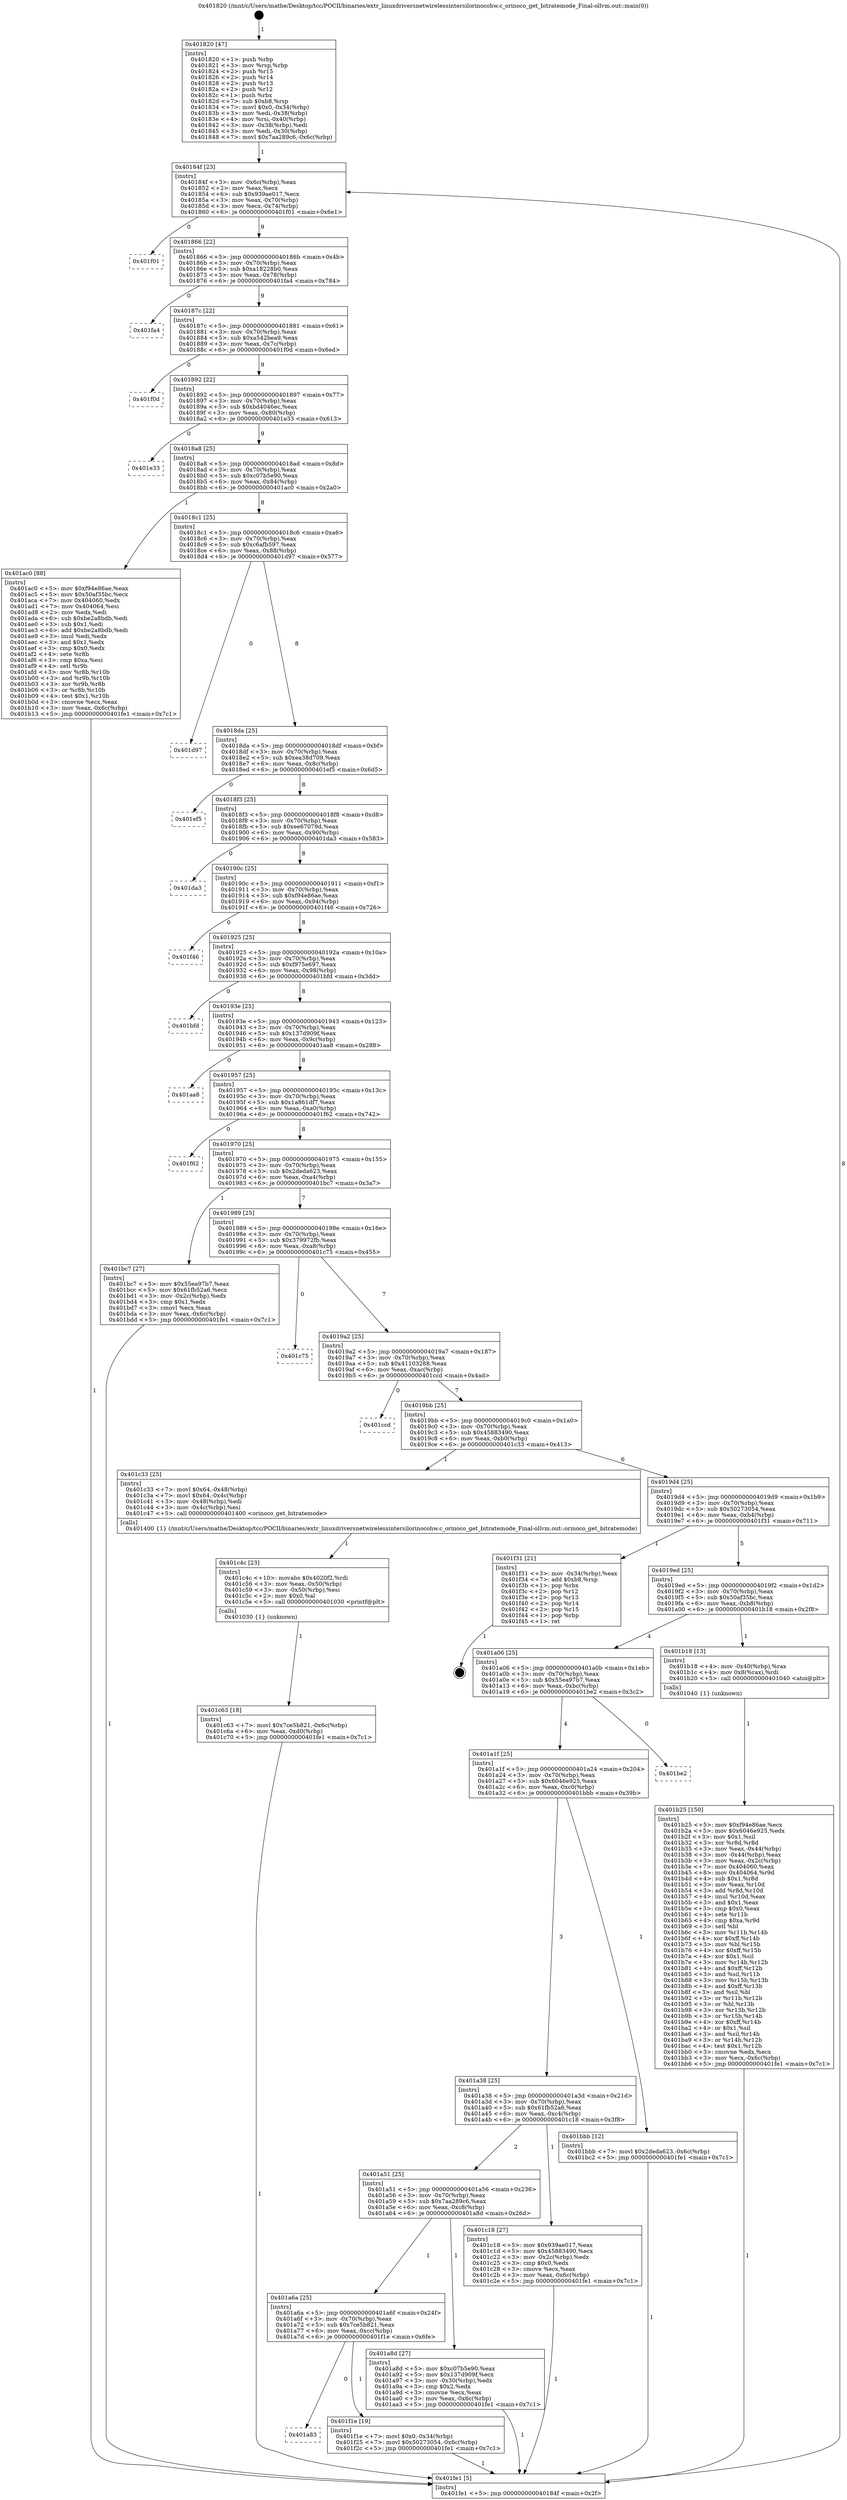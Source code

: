 digraph "0x401820" {
  label = "0x401820 (/mnt/c/Users/mathe/Desktop/tcc/POCII/binaries/extr_linuxdriversnetwirelessintersilorinocohw.c_orinoco_get_bitratemode_Final-ollvm.out::main(0))"
  labelloc = "t"
  node[shape=record]

  Entry [label="",width=0.3,height=0.3,shape=circle,fillcolor=black,style=filled]
  "0x40184f" [label="{
     0x40184f [23]\l
     | [instrs]\l
     &nbsp;&nbsp;0x40184f \<+3\>: mov -0x6c(%rbp),%eax\l
     &nbsp;&nbsp;0x401852 \<+2\>: mov %eax,%ecx\l
     &nbsp;&nbsp;0x401854 \<+6\>: sub $0x939ae017,%ecx\l
     &nbsp;&nbsp;0x40185a \<+3\>: mov %eax,-0x70(%rbp)\l
     &nbsp;&nbsp;0x40185d \<+3\>: mov %ecx,-0x74(%rbp)\l
     &nbsp;&nbsp;0x401860 \<+6\>: je 0000000000401f01 \<main+0x6e1\>\l
  }"]
  "0x401f01" [label="{
     0x401f01\l
  }", style=dashed]
  "0x401866" [label="{
     0x401866 [22]\l
     | [instrs]\l
     &nbsp;&nbsp;0x401866 \<+5\>: jmp 000000000040186b \<main+0x4b\>\l
     &nbsp;&nbsp;0x40186b \<+3\>: mov -0x70(%rbp),%eax\l
     &nbsp;&nbsp;0x40186e \<+5\>: sub $0xa18228b0,%eax\l
     &nbsp;&nbsp;0x401873 \<+3\>: mov %eax,-0x78(%rbp)\l
     &nbsp;&nbsp;0x401876 \<+6\>: je 0000000000401fa4 \<main+0x784\>\l
  }"]
  Exit [label="",width=0.3,height=0.3,shape=circle,fillcolor=black,style=filled,peripheries=2]
  "0x401fa4" [label="{
     0x401fa4\l
  }", style=dashed]
  "0x40187c" [label="{
     0x40187c [22]\l
     | [instrs]\l
     &nbsp;&nbsp;0x40187c \<+5\>: jmp 0000000000401881 \<main+0x61\>\l
     &nbsp;&nbsp;0x401881 \<+3\>: mov -0x70(%rbp),%eax\l
     &nbsp;&nbsp;0x401884 \<+5\>: sub $0xa542bea9,%eax\l
     &nbsp;&nbsp;0x401889 \<+3\>: mov %eax,-0x7c(%rbp)\l
     &nbsp;&nbsp;0x40188c \<+6\>: je 0000000000401f0d \<main+0x6ed\>\l
  }"]
  "0x401a83" [label="{
     0x401a83\l
  }", style=dashed]
  "0x401f0d" [label="{
     0x401f0d\l
  }", style=dashed]
  "0x401892" [label="{
     0x401892 [22]\l
     | [instrs]\l
     &nbsp;&nbsp;0x401892 \<+5\>: jmp 0000000000401897 \<main+0x77\>\l
     &nbsp;&nbsp;0x401897 \<+3\>: mov -0x70(%rbp),%eax\l
     &nbsp;&nbsp;0x40189a \<+5\>: sub $0xbd4046ec,%eax\l
     &nbsp;&nbsp;0x40189f \<+3\>: mov %eax,-0x80(%rbp)\l
     &nbsp;&nbsp;0x4018a2 \<+6\>: je 0000000000401e33 \<main+0x613\>\l
  }"]
  "0x401f1e" [label="{
     0x401f1e [19]\l
     | [instrs]\l
     &nbsp;&nbsp;0x401f1e \<+7\>: movl $0x0,-0x34(%rbp)\l
     &nbsp;&nbsp;0x401f25 \<+7\>: movl $0x50273054,-0x6c(%rbp)\l
     &nbsp;&nbsp;0x401f2c \<+5\>: jmp 0000000000401fe1 \<main+0x7c1\>\l
  }"]
  "0x401e33" [label="{
     0x401e33\l
  }", style=dashed]
  "0x4018a8" [label="{
     0x4018a8 [25]\l
     | [instrs]\l
     &nbsp;&nbsp;0x4018a8 \<+5\>: jmp 00000000004018ad \<main+0x8d\>\l
     &nbsp;&nbsp;0x4018ad \<+3\>: mov -0x70(%rbp),%eax\l
     &nbsp;&nbsp;0x4018b0 \<+5\>: sub $0xc07b5e90,%eax\l
     &nbsp;&nbsp;0x4018b5 \<+6\>: mov %eax,-0x84(%rbp)\l
     &nbsp;&nbsp;0x4018bb \<+6\>: je 0000000000401ac0 \<main+0x2a0\>\l
  }"]
  "0x401c63" [label="{
     0x401c63 [18]\l
     | [instrs]\l
     &nbsp;&nbsp;0x401c63 \<+7\>: movl $0x7ce5b821,-0x6c(%rbp)\l
     &nbsp;&nbsp;0x401c6a \<+6\>: mov %eax,-0xd0(%rbp)\l
     &nbsp;&nbsp;0x401c70 \<+5\>: jmp 0000000000401fe1 \<main+0x7c1\>\l
  }"]
  "0x401ac0" [label="{
     0x401ac0 [88]\l
     | [instrs]\l
     &nbsp;&nbsp;0x401ac0 \<+5\>: mov $0xf94e86ae,%eax\l
     &nbsp;&nbsp;0x401ac5 \<+5\>: mov $0x50af35bc,%ecx\l
     &nbsp;&nbsp;0x401aca \<+7\>: mov 0x404060,%edx\l
     &nbsp;&nbsp;0x401ad1 \<+7\>: mov 0x404064,%esi\l
     &nbsp;&nbsp;0x401ad8 \<+2\>: mov %edx,%edi\l
     &nbsp;&nbsp;0x401ada \<+6\>: sub $0xbe2a8bdb,%edi\l
     &nbsp;&nbsp;0x401ae0 \<+3\>: sub $0x1,%edi\l
     &nbsp;&nbsp;0x401ae3 \<+6\>: add $0xbe2a8bdb,%edi\l
     &nbsp;&nbsp;0x401ae9 \<+3\>: imul %edi,%edx\l
     &nbsp;&nbsp;0x401aec \<+3\>: and $0x1,%edx\l
     &nbsp;&nbsp;0x401aef \<+3\>: cmp $0x0,%edx\l
     &nbsp;&nbsp;0x401af2 \<+4\>: sete %r8b\l
     &nbsp;&nbsp;0x401af6 \<+3\>: cmp $0xa,%esi\l
     &nbsp;&nbsp;0x401af9 \<+4\>: setl %r9b\l
     &nbsp;&nbsp;0x401afd \<+3\>: mov %r8b,%r10b\l
     &nbsp;&nbsp;0x401b00 \<+3\>: and %r9b,%r10b\l
     &nbsp;&nbsp;0x401b03 \<+3\>: xor %r9b,%r8b\l
     &nbsp;&nbsp;0x401b06 \<+3\>: or %r8b,%r10b\l
     &nbsp;&nbsp;0x401b09 \<+4\>: test $0x1,%r10b\l
     &nbsp;&nbsp;0x401b0d \<+3\>: cmovne %ecx,%eax\l
     &nbsp;&nbsp;0x401b10 \<+3\>: mov %eax,-0x6c(%rbp)\l
     &nbsp;&nbsp;0x401b13 \<+5\>: jmp 0000000000401fe1 \<main+0x7c1\>\l
  }"]
  "0x4018c1" [label="{
     0x4018c1 [25]\l
     | [instrs]\l
     &nbsp;&nbsp;0x4018c1 \<+5\>: jmp 00000000004018c6 \<main+0xa6\>\l
     &nbsp;&nbsp;0x4018c6 \<+3\>: mov -0x70(%rbp),%eax\l
     &nbsp;&nbsp;0x4018c9 \<+5\>: sub $0xc6afb597,%eax\l
     &nbsp;&nbsp;0x4018ce \<+6\>: mov %eax,-0x88(%rbp)\l
     &nbsp;&nbsp;0x4018d4 \<+6\>: je 0000000000401d97 \<main+0x577\>\l
  }"]
  "0x401c4c" [label="{
     0x401c4c [23]\l
     | [instrs]\l
     &nbsp;&nbsp;0x401c4c \<+10\>: movabs $0x4020f2,%rdi\l
     &nbsp;&nbsp;0x401c56 \<+3\>: mov %eax,-0x50(%rbp)\l
     &nbsp;&nbsp;0x401c59 \<+3\>: mov -0x50(%rbp),%esi\l
     &nbsp;&nbsp;0x401c5c \<+2\>: mov $0x0,%al\l
     &nbsp;&nbsp;0x401c5e \<+5\>: call 0000000000401030 \<printf@plt\>\l
     | [calls]\l
     &nbsp;&nbsp;0x401030 \{1\} (unknown)\l
  }"]
  "0x401d97" [label="{
     0x401d97\l
  }", style=dashed]
  "0x4018da" [label="{
     0x4018da [25]\l
     | [instrs]\l
     &nbsp;&nbsp;0x4018da \<+5\>: jmp 00000000004018df \<main+0xbf\>\l
     &nbsp;&nbsp;0x4018df \<+3\>: mov -0x70(%rbp),%eax\l
     &nbsp;&nbsp;0x4018e2 \<+5\>: sub $0xea38d709,%eax\l
     &nbsp;&nbsp;0x4018e7 \<+6\>: mov %eax,-0x8c(%rbp)\l
     &nbsp;&nbsp;0x4018ed \<+6\>: je 0000000000401ef5 \<main+0x6d5\>\l
  }"]
  "0x401b25" [label="{
     0x401b25 [150]\l
     | [instrs]\l
     &nbsp;&nbsp;0x401b25 \<+5\>: mov $0xf94e86ae,%ecx\l
     &nbsp;&nbsp;0x401b2a \<+5\>: mov $0x6046e925,%edx\l
     &nbsp;&nbsp;0x401b2f \<+3\>: mov $0x1,%sil\l
     &nbsp;&nbsp;0x401b32 \<+3\>: xor %r8d,%r8d\l
     &nbsp;&nbsp;0x401b35 \<+3\>: mov %eax,-0x44(%rbp)\l
     &nbsp;&nbsp;0x401b38 \<+3\>: mov -0x44(%rbp),%eax\l
     &nbsp;&nbsp;0x401b3b \<+3\>: mov %eax,-0x2c(%rbp)\l
     &nbsp;&nbsp;0x401b3e \<+7\>: mov 0x404060,%eax\l
     &nbsp;&nbsp;0x401b45 \<+8\>: mov 0x404064,%r9d\l
     &nbsp;&nbsp;0x401b4d \<+4\>: sub $0x1,%r8d\l
     &nbsp;&nbsp;0x401b51 \<+3\>: mov %eax,%r10d\l
     &nbsp;&nbsp;0x401b54 \<+3\>: add %r8d,%r10d\l
     &nbsp;&nbsp;0x401b57 \<+4\>: imul %r10d,%eax\l
     &nbsp;&nbsp;0x401b5b \<+3\>: and $0x1,%eax\l
     &nbsp;&nbsp;0x401b5e \<+3\>: cmp $0x0,%eax\l
     &nbsp;&nbsp;0x401b61 \<+4\>: sete %r11b\l
     &nbsp;&nbsp;0x401b65 \<+4\>: cmp $0xa,%r9d\l
     &nbsp;&nbsp;0x401b69 \<+3\>: setl %bl\l
     &nbsp;&nbsp;0x401b6c \<+3\>: mov %r11b,%r14b\l
     &nbsp;&nbsp;0x401b6f \<+4\>: xor $0xff,%r14b\l
     &nbsp;&nbsp;0x401b73 \<+3\>: mov %bl,%r15b\l
     &nbsp;&nbsp;0x401b76 \<+4\>: xor $0xff,%r15b\l
     &nbsp;&nbsp;0x401b7a \<+4\>: xor $0x1,%sil\l
     &nbsp;&nbsp;0x401b7e \<+3\>: mov %r14b,%r12b\l
     &nbsp;&nbsp;0x401b81 \<+4\>: and $0xff,%r12b\l
     &nbsp;&nbsp;0x401b85 \<+3\>: and %sil,%r11b\l
     &nbsp;&nbsp;0x401b88 \<+3\>: mov %r15b,%r13b\l
     &nbsp;&nbsp;0x401b8b \<+4\>: and $0xff,%r13b\l
     &nbsp;&nbsp;0x401b8f \<+3\>: and %sil,%bl\l
     &nbsp;&nbsp;0x401b92 \<+3\>: or %r11b,%r12b\l
     &nbsp;&nbsp;0x401b95 \<+3\>: or %bl,%r13b\l
     &nbsp;&nbsp;0x401b98 \<+3\>: xor %r13b,%r12b\l
     &nbsp;&nbsp;0x401b9b \<+3\>: or %r15b,%r14b\l
     &nbsp;&nbsp;0x401b9e \<+4\>: xor $0xff,%r14b\l
     &nbsp;&nbsp;0x401ba2 \<+4\>: or $0x1,%sil\l
     &nbsp;&nbsp;0x401ba6 \<+3\>: and %sil,%r14b\l
     &nbsp;&nbsp;0x401ba9 \<+3\>: or %r14b,%r12b\l
     &nbsp;&nbsp;0x401bac \<+4\>: test $0x1,%r12b\l
     &nbsp;&nbsp;0x401bb0 \<+3\>: cmovne %edx,%ecx\l
     &nbsp;&nbsp;0x401bb3 \<+3\>: mov %ecx,-0x6c(%rbp)\l
     &nbsp;&nbsp;0x401bb6 \<+5\>: jmp 0000000000401fe1 \<main+0x7c1\>\l
  }"]
  "0x401ef5" [label="{
     0x401ef5\l
  }", style=dashed]
  "0x4018f3" [label="{
     0x4018f3 [25]\l
     | [instrs]\l
     &nbsp;&nbsp;0x4018f3 \<+5\>: jmp 00000000004018f8 \<main+0xd8\>\l
     &nbsp;&nbsp;0x4018f8 \<+3\>: mov -0x70(%rbp),%eax\l
     &nbsp;&nbsp;0x4018fb \<+5\>: sub $0xee67079d,%eax\l
     &nbsp;&nbsp;0x401900 \<+6\>: mov %eax,-0x90(%rbp)\l
     &nbsp;&nbsp;0x401906 \<+6\>: je 0000000000401da3 \<main+0x583\>\l
  }"]
  "0x401820" [label="{
     0x401820 [47]\l
     | [instrs]\l
     &nbsp;&nbsp;0x401820 \<+1\>: push %rbp\l
     &nbsp;&nbsp;0x401821 \<+3\>: mov %rsp,%rbp\l
     &nbsp;&nbsp;0x401824 \<+2\>: push %r15\l
     &nbsp;&nbsp;0x401826 \<+2\>: push %r14\l
     &nbsp;&nbsp;0x401828 \<+2\>: push %r13\l
     &nbsp;&nbsp;0x40182a \<+2\>: push %r12\l
     &nbsp;&nbsp;0x40182c \<+1\>: push %rbx\l
     &nbsp;&nbsp;0x40182d \<+7\>: sub $0xb8,%rsp\l
     &nbsp;&nbsp;0x401834 \<+7\>: movl $0x0,-0x34(%rbp)\l
     &nbsp;&nbsp;0x40183b \<+3\>: mov %edi,-0x38(%rbp)\l
     &nbsp;&nbsp;0x40183e \<+4\>: mov %rsi,-0x40(%rbp)\l
     &nbsp;&nbsp;0x401842 \<+3\>: mov -0x38(%rbp),%edi\l
     &nbsp;&nbsp;0x401845 \<+3\>: mov %edi,-0x30(%rbp)\l
     &nbsp;&nbsp;0x401848 \<+7\>: movl $0x7aa289c6,-0x6c(%rbp)\l
  }"]
  "0x401da3" [label="{
     0x401da3\l
  }", style=dashed]
  "0x40190c" [label="{
     0x40190c [25]\l
     | [instrs]\l
     &nbsp;&nbsp;0x40190c \<+5\>: jmp 0000000000401911 \<main+0xf1\>\l
     &nbsp;&nbsp;0x401911 \<+3\>: mov -0x70(%rbp),%eax\l
     &nbsp;&nbsp;0x401914 \<+5\>: sub $0xf94e86ae,%eax\l
     &nbsp;&nbsp;0x401919 \<+6\>: mov %eax,-0x94(%rbp)\l
     &nbsp;&nbsp;0x40191f \<+6\>: je 0000000000401f46 \<main+0x726\>\l
  }"]
  "0x401fe1" [label="{
     0x401fe1 [5]\l
     | [instrs]\l
     &nbsp;&nbsp;0x401fe1 \<+5\>: jmp 000000000040184f \<main+0x2f\>\l
  }"]
  "0x401f46" [label="{
     0x401f46\l
  }", style=dashed]
  "0x401925" [label="{
     0x401925 [25]\l
     | [instrs]\l
     &nbsp;&nbsp;0x401925 \<+5\>: jmp 000000000040192a \<main+0x10a\>\l
     &nbsp;&nbsp;0x40192a \<+3\>: mov -0x70(%rbp),%eax\l
     &nbsp;&nbsp;0x40192d \<+5\>: sub $0xf975e697,%eax\l
     &nbsp;&nbsp;0x401932 \<+6\>: mov %eax,-0x98(%rbp)\l
     &nbsp;&nbsp;0x401938 \<+6\>: je 0000000000401bfd \<main+0x3dd\>\l
  }"]
  "0x401a6a" [label="{
     0x401a6a [25]\l
     | [instrs]\l
     &nbsp;&nbsp;0x401a6a \<+5\>: jmp 0000000000401a6f \<main+0x24f\>\l
     &nbsp;&nbsp;0x401a6f \<+3\>: mov -0x70(%rbp),%eax\l
     &nbsp;&nbsp;0x401a72 \<+5\>: sub $0x7ce5b821,%eax\l
     &nbsp;&nbsp;0x401a77 \<+6\>: mov %eax,-0xcc(%rbp)\l
     &nbsp;&nbsp;0x401a7d \<+6\>: je 0000000000401f1e \<main+0x6fe\>\l
  }"]
  "0x401bfd" [label="{
     0x401bfd\l
  }", style=dashed]
  "0x40193e" [label="{
     0x40193e [25]\l
     | [instrs]\l
     &nbsp;&nbsp;0x40193e \<+5\>: jmp 0000000000401943 \<main+0x123\>\l
     &nbsp;&nbsp;0x401943 \<+3\>: mov -0x70(%rbp),%eax\l
     &nbsp;&nbsp;0x401946 \<+5\>: sub $0x137d909f,%eax\l
     &nbsp;&nbsp;0x40194b \<+6\>: mov %eax,-0x9c(%rbp)\l
     &nbsp;&nbsp;0x401951 \<+6\>: je 0000000000401aa8 \<main+0x288\>\l
  }"]
  "0x401a8d" [label="{
     0x401a8d [27]\l
     | [instrs]\l
     &nbsp;&nbsp;0x401a8d \<+5\>: mov $0xc07b5e90,%eax\l
     &nbsp;&nbsp;0x401a92 \<+5\>: mov $0x137d909f,%ecx\l
     &nbsp;&nbsp;0x401a97 \<+3\>: mov -0x30(%rbp),%edx\l
     &nbsp;&nbsp;0x401a9a \<+3\>: cmp $0x2,%edx\l
     &nbsp;&nbsp;0x401a9d \<+3\>: cmovne %ecx,%eax\l
     &nbsp;&nbsp;0x401aa0 \<+3\>: mov %eax,-0x6c(%rbp)\l
     &nbsp;&nbsp;0x401aa3 \<+5\>: jmp 0000000000401fe1 \<main+0x7c1\>\l
  }"]
  "0x401aa8" [label="{
     0x401aa8\l
  }", style=dashed]
  "0x401957" [label="{
     0x401957 [25]\l
     | [instrs]\l
     &nbsp;&nbsp;0x401957 \<+5\>: jmp 000000000040195c \<main+0x13c\>\l
     &nbsp;&nbsp;0x40195c \<+3\>: mov -0x70(%rbp),%eax\l
     &nbsp;&nbsp;0x40195f \<+5\>: sub $0x1a861df7,%eax\l
     &nbsp;&nbsp;0x401964 \<+6\>: mov %eax,-0xa0(%rbp)\l
     &nbsp;&nbsp;0x40196a \<+6\>: je 0000000000401f62 \<main+0x742\>\l
  }"]
  "0x401a51" [label="{
     0x401a51 [25]\l
     | [instrs]\l
     &nbsp;&nbsp;0x401a51 \<+5\>: jmp 0000000000401a56 \<main+0x236\>\l
     &nbsp;&nbsp;0x401a56 \<+3\>: mov -0x70(%rbp),%eax\l
     &nbsp;&nbsp;0x401a59 \<+5\>: sub $0x7aa289c6,%eax\l
     &nbsp;&nbsp;0x401a5e \<+6\>: mov %eax,-0xc8(%rbp)\l
     &nbsp;&nbsp;0x401a64 \<+6\>: je 0000000000401a8d \<main+0x26d\>\l
  }"]
  "0x401f62" [label="{
     0x401f62\l
  }", style=dashed]
  "0x401970" [label="{
     0x401970 [25]\l
     | [instrs]\l
     &nbsp;&nbsp;0x401970 \<+5\>: jmp 0000000000401975 \<main+0x155\>\l
     &nbsp;&nbsp;0x401975 \<+3\>: mov -0x70(%rbp),%eax\l
     &nbsp;&nbsp;0x401978 \<+5\>: sub $0x2deda623,%eax\l
     &nbsp;&nbsp;0x40197d \<+6\>: mov %eax,-0xa4(%rbp)\l
     &nbsp;&nbsp;0x401983 \<+6\>: je 0000000000401bc7 \<main+0x3a7\>\l
  }"]
  "0x401c18" [label="{
     0x401c18 [27]\l
     | [instrs]\l
     &nbsp;&nbsp;0x401c18 \<+5\>: mov $0x939ae017,%eax\l
     &nbsp;&nbsp;0x401c1d \<+5\>: mov $0x45883490,%ecx\l
     &nbsp;&nbsp;0x401c22 \<+3\>: mov -0x2c(%rbp),%edx\l
     &nbsp;&nbsp;0x401c25 \<+3\>: cmp $0x0,%edx\l
     &nbsp;&nbsp;0x401c28 \<+3\>: cmove %ecx,%eax\l
     &nbsp;&nbsp;0x401c2b \<+3\>: mov %eax,-0x6c(%rbp)\l
     &nbsp;&nbsp;0x401c2e \<+5\>: jmp 0000000000401fe1 \<main+0x7c1\>\l
  }"]
  "0x401bc7" [label="{
     0x401bc7 [27]\l
     | [instrs]\l
     &nbsp;&nbsp;0x401bc7 \<+5\>: mov $0x55ea97b7,%eax\l
     &nbsp;&nbsp;0x401bcc \<+5\>: mov $0x61fb52a6,%ecx\l
     &nbsp;&nbsp;0x401bd1 \<+3\>: mov -0x2c(%rbp),%edx\l
     &nbsp;&nbsp;0x401bd4 \<+3\>: cmp $0x1,%edx\l
     &nbsp;&nbsp;0x401bd7 \<+3\>: cmovl %ecx,%eax\l
     &nbsp;&nbsp;0x401bda \<+3\>: mov %eax,-0x6c(%rbp)\l
     &nbsp;&nbsp;0x401bdd \<+5\>: jmp 0000000000401fe1 \<main+0x7c1\>\l
  }"]
  "0x401989" [label="{
     0x401989 [25]\l
     | [instrs]\l
     &nbsp;&nbsp;0x401989 \<+5\>: jmp 000000000040198e \<main+0x16e\>\l
     &nbsp;&nbsp;0x40198e \<+3\>: mov -0x70(%rbp),%eax\l
     &nbsp;&nbsp;0x401991 \<+5\>: sub $0x379972fb,%eax\l
     &nbsp;&nbsp;0x401996 \<+6\>: mov %eax,-0xa8(%rbp)\l
     &nbsp;&nbsp;0x40199c \<+6\>: je 0000000000401c75 \<main+0x455\>\l
  }"]
  "0x401a38" [label="{
     0x401a38 [25]\l
     | [instrs]\l
     &nbsp;&nbsp;0x401a38 \<+5\>: jmp 0000000000401a3d \<main+0x21d\>\l
     &nbsp;&nbsp;0x401a3d \<+3\>: mov -0x70(%rbp),%eax\l
     &nbsp;&nbsp;0x401a40 \<+5\>: sub $0x61fb52a6,%eax\l
     &nbsp;&nbsp;0x401a45 \<+6\>: mov %eax,-0xc4(%rbp)\l
     &nbsp;&nbsp;0x401a4b \<+6\>: je 0000000000401c18 \<main+0x3f8\>\l
  }"]
  "0x401c75" [label="{
     0x401c75\l
  }", style=dashed]
  "0x4019a2" [label="{
     0x4019a2 [25]\l
     | [instrs]\l
     &nbsp;&nbsp;0x4019a2 \<+5\>: jmp 00000000004019a7 \<main+0x187\>\l
     &nbsp;&nbsp;0x4019a7 \<+3\>: mov -0x70(%rbp),%eax\l
     &nbsp;&nbsp;0x4019aa \<+5\>: sub $0x41103288,%eax\l
     &nbsp;&nbsp;0x4019af \<+6\>: mov %eax,-0xac(%rbp)\l
     &nbsp;&nbsp;0x4019b5 \<+6\>: je 0000000000401ccd \<main+0x4ad\>\l
  }"]
  "0x401bbb" [label="{
     0x401bbb [12]\l
     | [instrs]\l
     &nbsp;&nbsp;0x401bbb \<+7\>: movl $0x2deda623,-0x6c(%rbp)\l
     &nbsp;&nbsp;0x401bc2 \<+5\>: jmp 0000000000401fe1 \<main+0x7c1\>\l
  }"]
  "0x401ccd" [label="{
     0x401ccd\l
  }", style=dashed]
  "0x4019bb" [label="{
     0x4019bb [25]\l
     | [instrs]\l
     &nbsp;&nbsp;0x4019bb \<+5\>: jmp 00000000004019c0 \<main+0x1a0\>\l
     &nbsp;&nbsp;0x4019c0 \<+3\>: mov -0x70(%rbp),%eax\l
     &nbsp;&nbsp;0x4019c3 \<+5\>: sub $0x45883490,%eax\l
     &nbsp;&nbsp;0x4019c8 \<+6\>: mov %eax,-0xb0(%rbp)\l
     &nbsp;&nbsp;0x4019ce \<+6\>: je 0000000000401c33 \<main+0x413\>\l
  }"]
  "0x401a1f" [label="{
     0x401a1f [25]\l
     | [instrs]\l
     &nbsp;&nbsp;0x401a1f \<+5\>: jmp 0000000000401a24 \<main+0x204\>\l
     &nbsp;&nbsp;0x401a24 \<+3\>: mov -0x70(%rbp),%eax\l
     &nbsp;&nbsp;0x401a27 \<+5\>: sub $0x6046e925,%eax\l
     &nbsp;&nbsp;0x401a2c \<+6\>: mov %eax,-0xc0(%rbp)\l
     &nbsp;&nbsp;0x401a32 \<+6\>: je 0000000000401bbb \<main+0x39b\>\l
  }"]
  "0x401c33" [label="{
     0x401c33 [25]\l
     | [instrs]\l
     &nbsp;&nbsp;0x401c33 \<+7\>: movl $0x64,-0x48(%rbp)\l
     &nbsp;&nbsp;0x401c3a \<+7\>: movl $0x64,-0x4c(%rbp)\l
     &nbsp;&nbsp;0x401c41 \<+3\>: mov -0x48(%rbp),%edi\l
     &nbsp;&nbsp;0x401c44 \<+3\>: mov -0x4c(%rbp),%esi\l
     &nbsp;&nbsp;0x401c47 \<+5\>: call 0000000000401400 \<orinoco_get_bitratemode\>\l
     | [calls]\l
     &nbsp;&nbsp;0x401400 \{1\} (/mnt/c/Users/mathe/Desktop/tcc/POCII/binaries/extr_linuxdriversnetwirelessintersilorinocohw.c_orinoco_get_bitratemode_Final-ollvm.out::orinoco_get_bitratemode)\l
  }"]
  "0x4019d4" [label="{
     0x4019d4 [25]\l
     | [instrs]\l
     &nbsp;&nbsp;0x4019d4 \<+5\>: jmp 00000000004019d9 \<main+0x1b9\>\l
     &nbsp;&nbsp;0x4019d9 \<+3\>: mov -0x70(%rbp),%eax\l
     &nbsp;&nbsp;0x4019dc \<+5\>: sub $0x50273054,%eax\l
     &nbsp;&nbsp;0x4019e1 \<+6\>: mov %eax,-0xb4(%rbp)\l
     &nbsp;&nbsp;0x4019e7 \<+6\>: je 0000000000401f31 \<main+0x711\>\l
  }"]
  "0x401be2" [label="{
     0x401be2\l
  }", style=dashed]
  "0x401f31" [label="{
     0x401f31 [21]\l
     | [instrs]\l
     &nbsp;&nbsp;0x401f31 \<+3\>: mov -0x34(%rbp),%eax\l
     &nbsp;&nbsp;0x401f34 \<+7\>: add $0xb8,%rsp\l
     &nbsp;&nbsp;0x401f3b \<+1\>: pop %rbx\l
     &nbsp;&nbsp;0x401f3c \<+2\>: pop %r12\l
     &nbsp;&nbsp;0x401f3e \<+2\>: pop %r13\l
     &nbsp;&nbsp;0x401f40 \<+2\>: pop %r14\l
     &nbsp;&nbsp;0x401f42 \<+2\>: pop %r15\l
     &nbsp;&nbsp;0x401f44 \<+1\>: pop %rbp\l
     &nbsp;&nbsp;0x401f45 \<+1\>: ret\l
  }"]
  "0x4019ed" [label="{
     0x4019ed [25]\l
     | [instrs]\l
     &nbsp;&nbsp;0x4019ed \<+5\>: jmp 00000000004019f2 \<main+0x1d2\>\l
     &nbsp;&nbsp;0x4019f2 \<+3\>: mov -0x70(%rbp),%eax\l
     &nbsp;&nbsp;0x4019f5 \<+5\>: sub $0x50af35bc,%eax\l
     &nbsp;&nbsp;0x4019fa \<+6\>: mov %eax,-0xb8(%rbp)\l
     &nbsp;&nbsp;0x401a00 \<+6\>: je 0000000000401b18 \<main+0x2f8\>\l
  }"]
  "0x401a06" [label="{
     0x401a06 [25]\l
     | [instrs]\l
     &nbsp;&nbsp;0x401a06 \<+5\>: jmp 0000000000401a0b \<main+0x1eb\>\l
     &nbsp;&nbsp;0x401a0b \<+3\>: mov -0x70(%rbp),%eax\l
     &nbsp;&nbsp;0x401a0e \<+5\>: sub $0x55ea97b7,%eax\l
     &nbsp;&nbsp;0x401a13 \<+6\>: mov %eax,-0xbc(%rbp)\l
     &nbsp;&nbsp;0x401a19 \<+6\>: je 0000000000401be2 \<main+0x3c2\>\l
  }"]
  "0x401b18" [label="{
     0x401b18 [13]\l
     | [instrs]\l
     &nbsp;&nbsp;0x401b18 \<+4\>: mov -0x40(%rbp),%rax\l
     &nbsp;&nbsp;0x401b1c \<+4\>: mov 0x8(%rax),%rdi\l
     &nbsp;&nbsp;0x401b20 \<+5\>: call 0000000000401040 \<atoi@plt\>\l
     | [calls]\l
     &nbsp;&nbsp;0x401040 \{1\} (unknown)\l
  }"]
  Entry -> "0x401820" [label=" 1"]
  "0x40184f" -> "0x401f01" [label=" 0"]
  "0x40184f" -> "0x401866" [label=" 9"]
  "0x401f31" -> Exit [label=" 1"]
  "0x401866" -> "0x401fa4" [label=" 0"]
  "0x401866" -> "0x40187c" [label=" 9"]
  "0x401f1e" -> "0x401fe1" [label=" 1"]
  "0x40187c" -> "0x401f0d" [label=" 0"]
  "0x40187c" -> "0x401892" [label=" 9"]
  "0x401a6a" -> "0x401a83" [label=" 0"]
  "0x401892" -> "0x401e33" [label=" 0"]
  "0x401892" -> "0x4018a8" [label=" 9"]
  "0x401a6a" -> "0x401f1e" [label=" 1"]
  "0x4018a8" -> "0x401ac0" [label=" 1"]
  "0x4018a8" -> "0x4018c1" [label=" 8"]
  "0x401c63" -> "0x401fe1" [label=" 1"]
  "0x4018c1" -> "0x401d97" [label=" 0"]
  "0x4018c1" -> "0x4018da" [label=" 8"]
  "0x401c4c" -> "0x401c63" [label=" 1"]
  "0x4018da" -> "0x401ef5" [label=" 0"]
  "0x4018da" -> "0x4018f3" [label=" 8"]
  "0x401c33" -> "0x401c4c" [label=" 1"]
  "0x4018f3" -> "0x401da3" [label=" 0"]
  "0x4018f3" -> "0x40190c" [label=" 8"]
  "0x401c18" -> "0x401fe1" [label=" 1"]
  "0x40190c" -> "0x401f46" [label=" 0"]
  "0x40190c" -> "0x401925" [label=" 8"]
  "0x401bc7" -> "0x401fe1" [label=" 1"]
  "0x401925" -> "0x401bfd" [label=" 0"]
  "0x401925" -> "0x40193e" [label=" 8"]
  "0x401bbb" -> "0x401fe1" [label=" 1"]
  "0x40193e" -> "0x401aa8" [label=" 0"]
  "0x40193e" -> "0x401957" [label=" 8"]
  "0x401b25" -> "0x401fe1" [label=" 1"]
  "0x401957" -> "0x401f62" [label=" 0"]
  "0x401957" -> "0x401970" [label=" 8"]
  "0x401ac0" -> "0x401fe1" [label=" 1"]
  "0x401970" -> "0x401bc7" [label=" 1"]
  "0x401970" -> "0x401989" [label=" 7"]
  "0x401fe1" -> "0x40184f" [label=" 8"]
  "0x401989" -> "0x401c75" [label=" 0"]
  "0x401989" -> "0x4019a2" [label=" 7"]
  "0x401a8d" -> "0x401fe1" [label=" 1"]
  "0x4019a2" -> "0x401ccd" [label=" 0"]
  "0x4019a2" -> "0x4019bb" [label=" 7"]
  "0x401a51" -> "0x401a6a" [label=" 1"]
  "0x4019bb" -> "0x401c33" [label=" 1"]
  "0x4019bb" -> "0x4019d4" [label=" 6"]
  "0x401b18" -> "0x401b25" [label=" 1"]
  "0x4019d4" -> "0x401f31" [label=" 1"]
  "0x4019d4" -> "0x4019ed" [label=" 5"]
  "0x401a38" -> "0x401a51" [label=" 2"]
  "0x4019ed" -> "0x401b18" [label=" 1"]
  "0x4019ed" -> "0x401a06" [label=" 4"]
  "0x401a38" -> "0x401c18" [label=" 1"]
  "0x401a06" -> "0x401be2" [label=" 0"]
  "0x401a06" -> "0x401a1f" [label=" 4"]
  "0x401a51" -> "0x401a8d" [label=" 1"]
  "0x401a1f" -> "0x401bbb" [label=" 1"]
  "0x401a1f" -> "0x401a38" [label=" 3"]
  "0x401820" -> "0x40184f" [label=" 1"]
}
